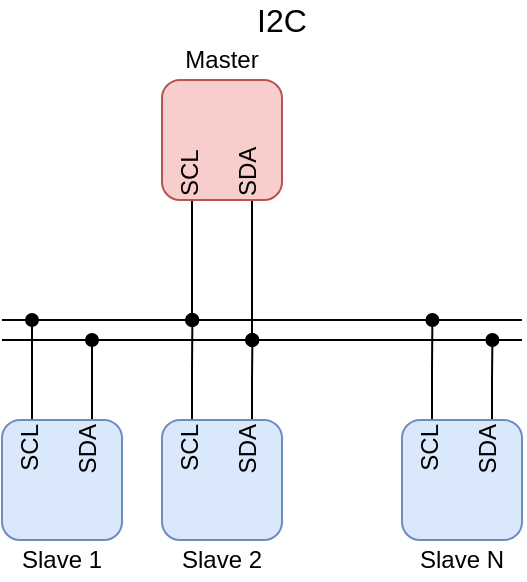 <mxfile version="12.4.5" type="device"><diagram id="q9l5CR0K5TOw8pVz-5h6" name="Page-1"><mxGraphModel dx="666" dy="399" grid="1" gridSize="10" guides="1" tooltips="1" connect="1" arrows="1" fold="1" page="1" pageScale="1" pageWidth="1169" pageHeight="827" math="0" shadow="0"><root><mxCell id="0"/><mxCell id="1" parent="0"/><mxCell id="pOZDbFY2Fac02_Zq9lNz-19" style="edgeStyle=orthogonalEdgeStyle;rounded=0;orthogonalLoop=1;jettySize=auto;html=1;exitX=0.25;exitY=1;exitDx=0;exitDy=0;endArrow=oval;endFill=1;" edge="1" parent="1" source="pOZDbFY2Fac02_Zq9lNz-1"><mxGeometry relative="1" as="geometry"><mxPoint x="255" y="320" as="targetPoint"/></mxGeometry></mxCell><mxCell id="pOZDbFY2Fac02_Zq9lNz-20" style="edgeStyle=orthogonalEdgeStyle;rounded=0;orthogonalLoop=1;jettySize=auto;html=1;exitX=0.75;exitY=1;exitDx=0;exitDy=0;endArrow=oval;endFill=1;" edge="1" parent="1" source="pOZDbFY2Fac02_Zq9lNz-1"><mxGeometry relative="1" as="geometry"><mxPoint x="285" y="330" as="targetPoint"/></mxGeometry></mxCell><mxCell id="pOZDbFY2Fac02_Zq9lNz-1" value="&lt;div&gt;SCL&lt;/div&gt;&lt;div&gt;&lt;br&gt;&lt;/div&gt;&lt;div&gt;SDA&lt;br&gt;&lt;/div&gt;" style="rounded=1;whiteSpace=wrap;html=1;align=left;verticalAlign=top;labelPosition=center;verticalLabelPosition=middle;fillColor=#f8cecc;strokeColor=#b85450;horizontal=0;" vertex="1" parent="1"><mxGeometry x="240" y="200" width="60" height="60" as="geometry"/></mxCell><mxCell id="pOZDbFY2Fac02_Zq9lNz-10" value="Master" style="text;html=1;strokeColor=none;fillColor=none;align=center;verticalAlign=middle;whiteSpace=wrap;rounded=0;" vertex="1" parent="1"><mxGeometry x="240" y="180" width="60" height="20" as="geometry"/></mxCell><mxCell id="pOZDbFY2Fac02_Zq9lNz-12" value="&lt;font style=&quot;font-size: 16px&quot;&gt;I2C&lt;/font&gt;" style="text;html=1;strokeColor=none;fillColor=none;align=center;verticalAlign=middle;whiteSpace=wrap;rounded=0;" vertex="1" parent="1"><mxGeometry x="280" y="160" width="40" height="20" as="geometry"/></mxCell><mxCell id="pOZDbFY2Fac02_Zq9lNz-24" style="edgeStyle=orthogonalEdgeStyle;rounded=0;orthogonalLoop=1;jettySize=auto;html=1;exitX=0.75;exitY=0;exitDx=0;exitDy=0;endArrow=oval;endFill=1;" edge="1" parent="1" source="pOZDbFY2Fac02_Zq9lNz-15"><mxGeometry relative="1" as="geometry"><mxPoint x="205" y="330" as="targetPoint"/></mxGeometry></mxCell><mxCell id="pOZDbFY2Fac02_Zq9lNz-25" style="edgeStyle=orthogonalEdgeStyle;rounded=0;orthogonalLoop=1;jettySize=auto;html=1;exitX=0.25;exitY=0;exitDx=0;exitDy=0;endArrow=oval;endFill=1;" edge="1" parent="1" source="pOZDbFY2Fac02_Zq9lNz-15"><mxGeometry relative="1" as="geometry"><mxPoint x="175" y="320" as="targetPoint"/></mxGeometry></mxCell><mxCell id="pOZDbFY2Fac02_Zq9lNz-15" value="&lt;div&gt;SCL&lt;/div&gt;&lt;div&gt;&lt;br&gt;&lt;/div&gt;&lt;div&gt;SDA&lt;br&gt;&lt;/div&gt;" style="rounded=1;whiteSpace=wrap;html=1;align=right;verticalAlign=top;labelPosition=center;verticalLabelPosition=middle;fillColor=#dae8fc;strokeColor=#6c8ebf;horizontal=0;" vertex="1" parent="1"><mxGeometry x="160" y="370" width="60" height="60" as="geometry"/></mxCell><mxCell id="pOZDbFY2Fac02_Zq9lNz-16" value="" style="endArrow=none;html=1;" edge="1" parent="1"><mxGeometry width="50" height="50" relative="1" as="geometry"><mxPoint x="420" y="320" as="sourcePoint"/><mxPoint x="160" y="320" as="targetPoint"/></mxGeometry></mxCell><mxCell id="pOZDbFY2Fac02_Zq9lNz-17" value="" style="endArrow=none;html=1;" edge="1" parent="1"><mxGeometry width="50" height="50" relative="1" as="geometry"><mxPoint x="420" y="330" as="sourcePoint"/><mxPoint x="160" y="330" as="targetPoint"/></mxGeometry></mxCell><mxCell id="pOZDbFY2Fac02_Zq9lNz-28" style="edgeStyle=orthogonalEdgeStyle;rounded=0;orthogonalLoop=1;jettySize=auto;html=1;exitX=0.25;exitY=0;exitDx=0;exitDy=0;endArrow=oval;endFill=1;" edge="1" parent="1" source="pOZDbFY2Fac02_Zq9lNz-22"><mxGeometry relative="1" as="geometry"><mxPoint x="255.2" y="320" as="targetPoint"/></mxGeometry></mxCell><mxCell id="pOZDbFY2Fac02_Zq9lNz-29" style="edgeStyle=orthogonalEdgeStyle;rounded=0;orthogonalLoop=1;jettySize=auto;html=1;exitX=0.75;exitY=0;exitDx=0;exitDy=0;endArrow=oval;endFill=1;" edge="1" parent="1" source="pOZDbFY2Fac02_Zq9lNz-22"><mxGeometry relative="1" as="geometry"><mxPoint x="285.2" y="330" as="targetPoint"/></mxGeometry></mxCell><mxCell id="pOZDbFY2Fac02_Zq9lNz-22" value="&lt;div&gt;SCL&lt;/div&gt;&lt;div&gt;&lt;br&gt;&lt;/div&gt;&lt;div&gt;SDA&lt;br&gt;&lt;/div&gt;" style="rounded=1;whiteSpace=wrap;html=1;align=right;verticalAlign=top;labelPosition=center;verticalLabelPosition=middle;fillColor=#dae8fc;strokeColor=#6c8ebf;horizontal=0;" vertex="1" parent="1"><mxGeometry x="240" y="370" width="60" height="60" as="geometry"/></mxCell><mxCell id="pOZDbFY2Fac02_Zq9lNz-30" style="edgeStyle=orthogonalEdgeStyle;rounded=0;orthogonalLoop=1;jettySize=auto;html=1;exitX=0.25;exitY=0;exitDx=0;exitDy=0;endArrow=oval;endFill=1;" edge="1" parent="1" source="pOZDbFY2Fac02_Zq9lNz-23"><mxGeometry relative="1" as="geometry"><mxPoint x="375.2" y="320" as="targetPoint"/></mxGeometry></mxCell><mxCell id="pOZDbFY2Fac02_Zq9lNz-31" style="edgeStyle=orthogonalEdgeStyle;rounded=0;orthogonalLoop=1;jettySize=auto;html=1;exitX=0.75;exitY=0;exitDx=0;exitDy=0;endArrow=oval;endFill=1;" edge="1" parent="1" source="pOZDbFY2Fac02_Zq9lNz-23"><mxGeometry relative="1" as="geometry"><mxPoint x="405.2" y="330" as="targetPoint"/></mxGeometry></mxCell><mxCell id="pOZDbFY2Fac02_Zq9lNz-23" value="&lt;div&gt;SCL&lt;/div&gt;&lt;div&gt;&lt;br&gt;&lt;/div&gt;&lt;div&gt;SDA&lt;br&gt;&lt;/div&gt;" style="rounded=1;whiteSpace=wrap;html=1;align=right;verticalAlign=top;labelPosition=center;verticalLabelPosition=middle;fillColor=#dae8fc;strokeColor=#6c8ebf;horizontal=0;" vertex="1" parent="1"><mxGeometry x="360" y="370" width="60" height="60" as="geometry"/></mxCell><mxCell id="pOZDbFY2Fac02_Zq9lNz-27" value="" style="shape=image;html=1;verticalAlign=top;verticalLabelPosition=bottom;labelBackgroundColor=#ffffff;imageAspect=0;aspect=fixed;image=https://cdn4.iconfinder.com/data/icons/music-ui-solid-24px/24/options_dots_more_menu-2-128.png;align=right;rotation=90;" vertex="1" parent="1"><mxGeometry x="310" y="380" width="40" height="40" as="geometry"/></mxCell><mxCell id="pOZDbFY2Fac02_Zq9lNz-32" value="Slave 1" style="text;html=1;strokeColor=none;fillColor=none;align=center;verticalAlign=middle;whiteSpace=wrap;rounded=0;" vertex="1" parent="1"><mxGeometry x="165" y="430" width="50" height="20" as="geometry"/></mxCell><mxCell id="pOZDbFY2Fac02_Zq9lNz-33" value="Slave 2" style="text;html=1;strokeColor=none;fillColor=none;align=center;verticalAlign=middle;whiteSpace=wrap;rounded=0;" vertex="1" parent="1"><mxGeometry x="245" y="430" width="50" height="20" as="geometry"/></mxCell><mxCell id="pOZDbFY2Fac02_Zq9lNz-36" value="Slave N" style="text;html=1;strokeColor=none;fillColor=none;align=center;verticalAlign=middle;whiteSpace=wrap;rounded=0;" vertex="1" parent="1"><mxGeometry x="365" y="430" width="50" height="20" as="geometry"/></mxCell></root></mxGraphModel></diagram></mxfile>